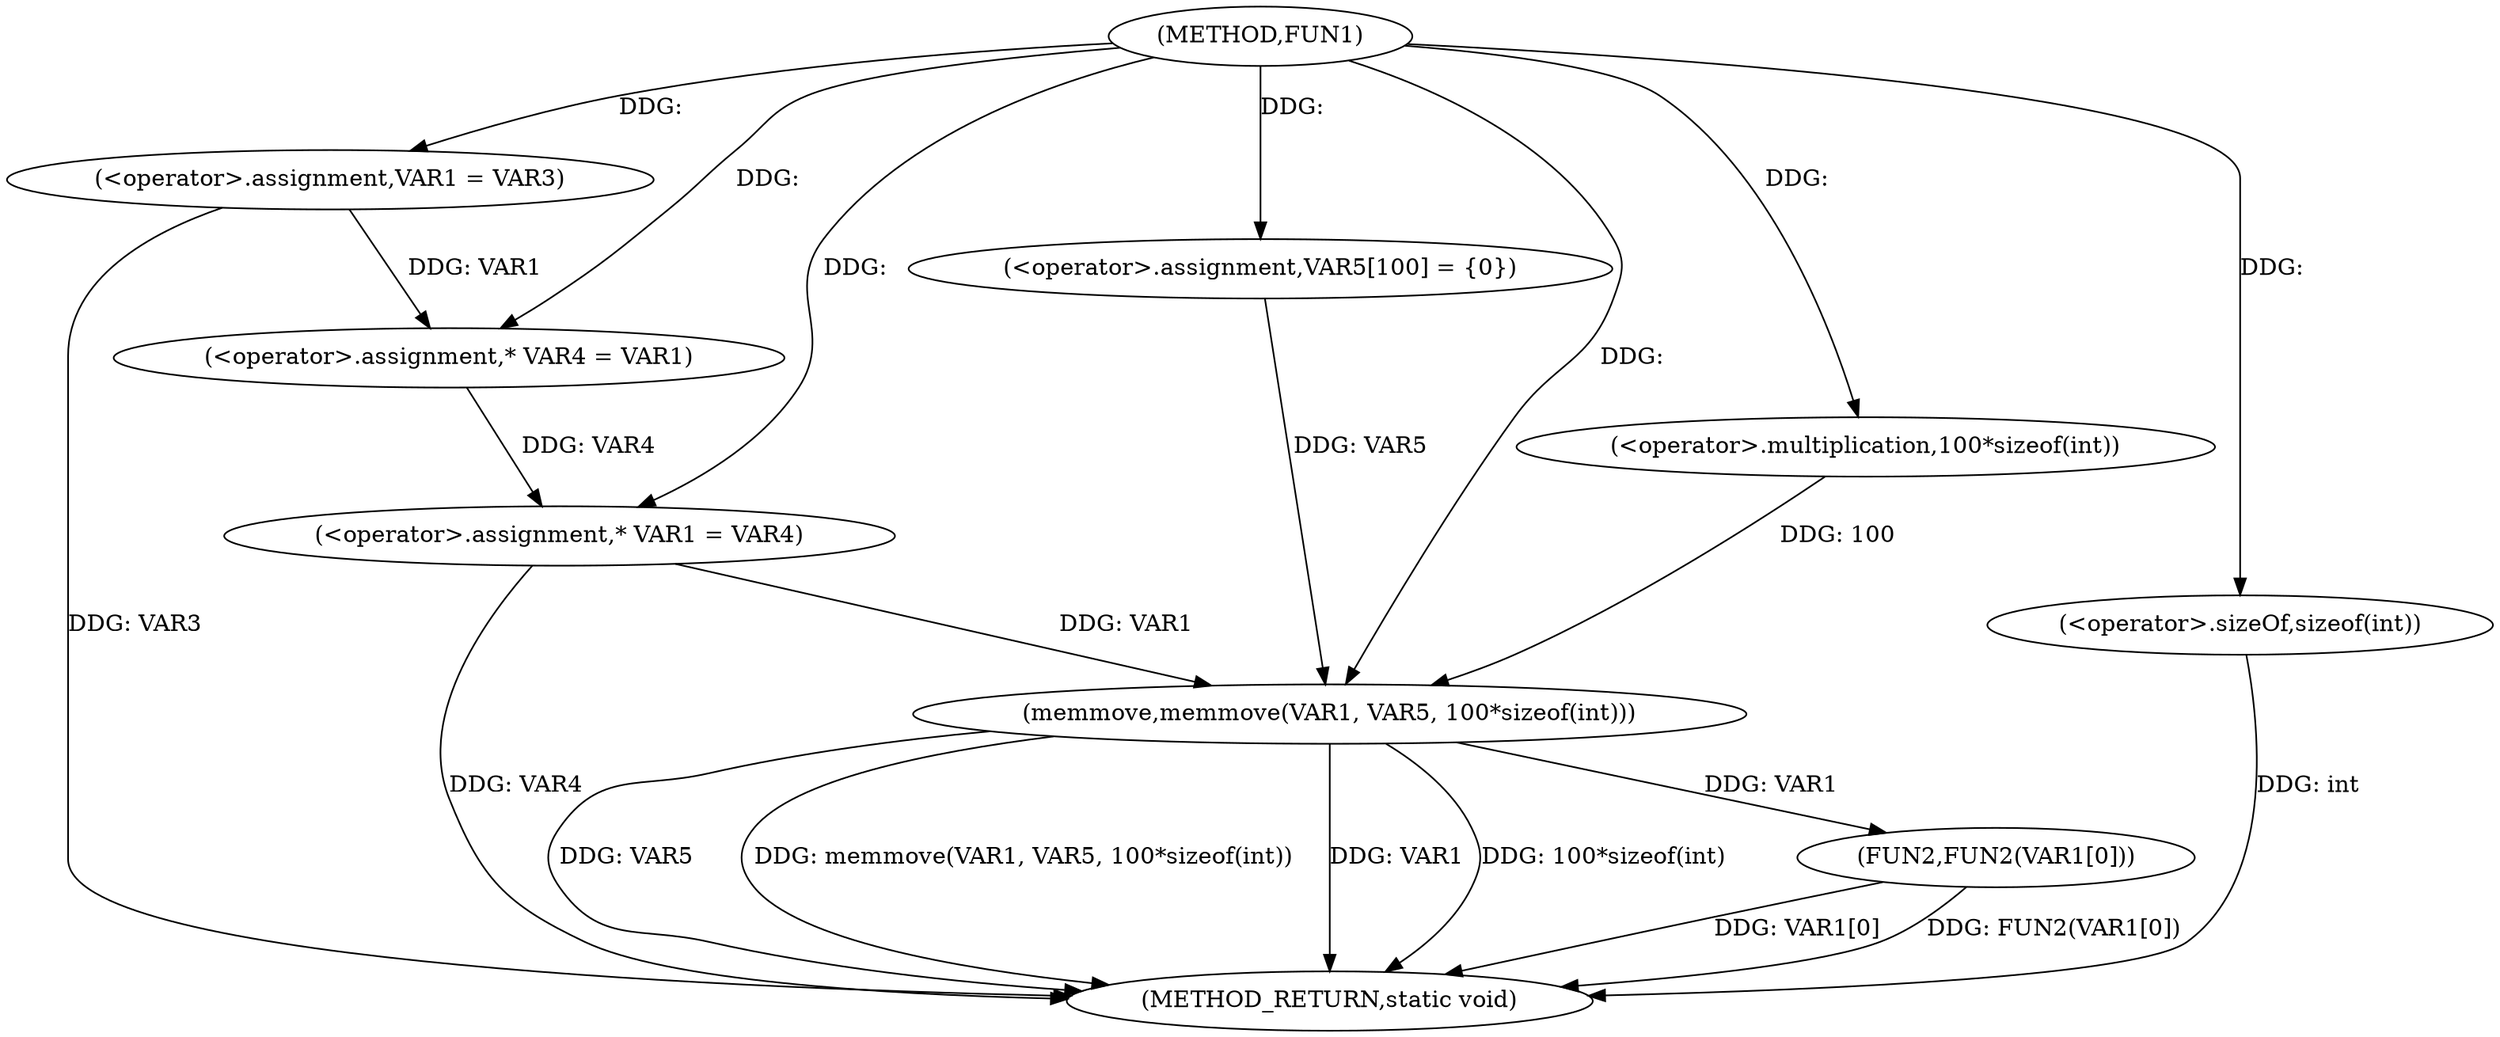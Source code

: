 digraph FUN1 {  
"1000100" [label = "(METHOD,FUN1)" ]
"1000132" [label = "(METHOD_RETURN,static void)" ]
"1000105" [label = "(<operator>.assignment,VAR1 = VAR3)" ]
"1000110" [label = "(<operator>.assignment,* VAR4 = VAR1)" ]
"1000114" [label = "(<operator>.assignment,* VAR1 = VAR4)" ]
"1000119" [label = "(<operator>.assignment,VAR5[100] = {0})" ]
"1000121" [label = "(memmove,memmove(VAR1, VAR5, 100*sizeof(int)))" ]
"1000124" [label = "(<operator>.multiplication,100*sizeof(int))" ]
"1000126" [label = "(<operator>.sizeOf,sizeof(int))" ]
"1000128" [label = "(FUN2,FUN2(VAR1[0]))" ]
  "1000105" -> "1000132"  [ label = "DDG: VAR3"] 
  "1000121" -> "1000132"  [ label = "DDG: VAR5"] 
  "1000128" -> "1000132"  [ label = "DDG: VAR1[0]"] 
  "1000121" -> "1000132"  [ label = "DDG: memmove(VAR1, VAR5, 100*sizeof(int))"] 
  "1000126" -> "1000132"  [ label = "DDG: int"] 
  "1000121" -> "1000132"  [ label = "DDG: VAR1"] 
  "1000128" -> "1000132"  [ label = "DDG: FUN2(VAR1[0])"] 
  "1000114" -> "1000132"  [ label = "DDG: VAR4"] 
  "1000121" -> "1000132"  [ label = "DDG: 100*sizeof(int)"] 
  "1000100" -> "1000105"  [ label = "DDG: "] 
  "1000105" -> "1000110"  [ label = "DDG: VAR1"] 
  "1000100" -> "1000110"  [ label = "DDG: "] 
  "1000110" -> "1000114"  [ label = "DDG: VAR4"] 
  "1000100" -> "1000114"  [ label = "DDG: "] 
  "1000100" -> "1000119"  [ label = "DDG: "] 
  "1000114" -> "1000121"  [ label = "DDG: VAR1"] 
  "1000100" -> "1000121"  [ label = "DDG: "] 
  "1000119" -> "1000121"  [ label = "DDG: VAR5"] 
  "1000124" -> "1000121"  [ label = "DDG: 100"] 
  "1000100" -> "1000124"  [ label = "DDG: "] 
  "1000100" -> "1000126"  [ label = "DDG: "] 
  "1000121" -> "1000128"  [ label = "DDG: VAR1"] 
}
